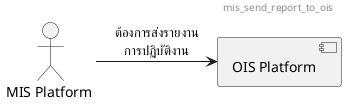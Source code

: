 @startuml
Header mis_send_report_to_ois
  :MIS Platform : as MIS
  MIS -right-> [OIS Platform] : ต้องการส่งรายงาน\nการปฏิบัติงาน
@enduml

